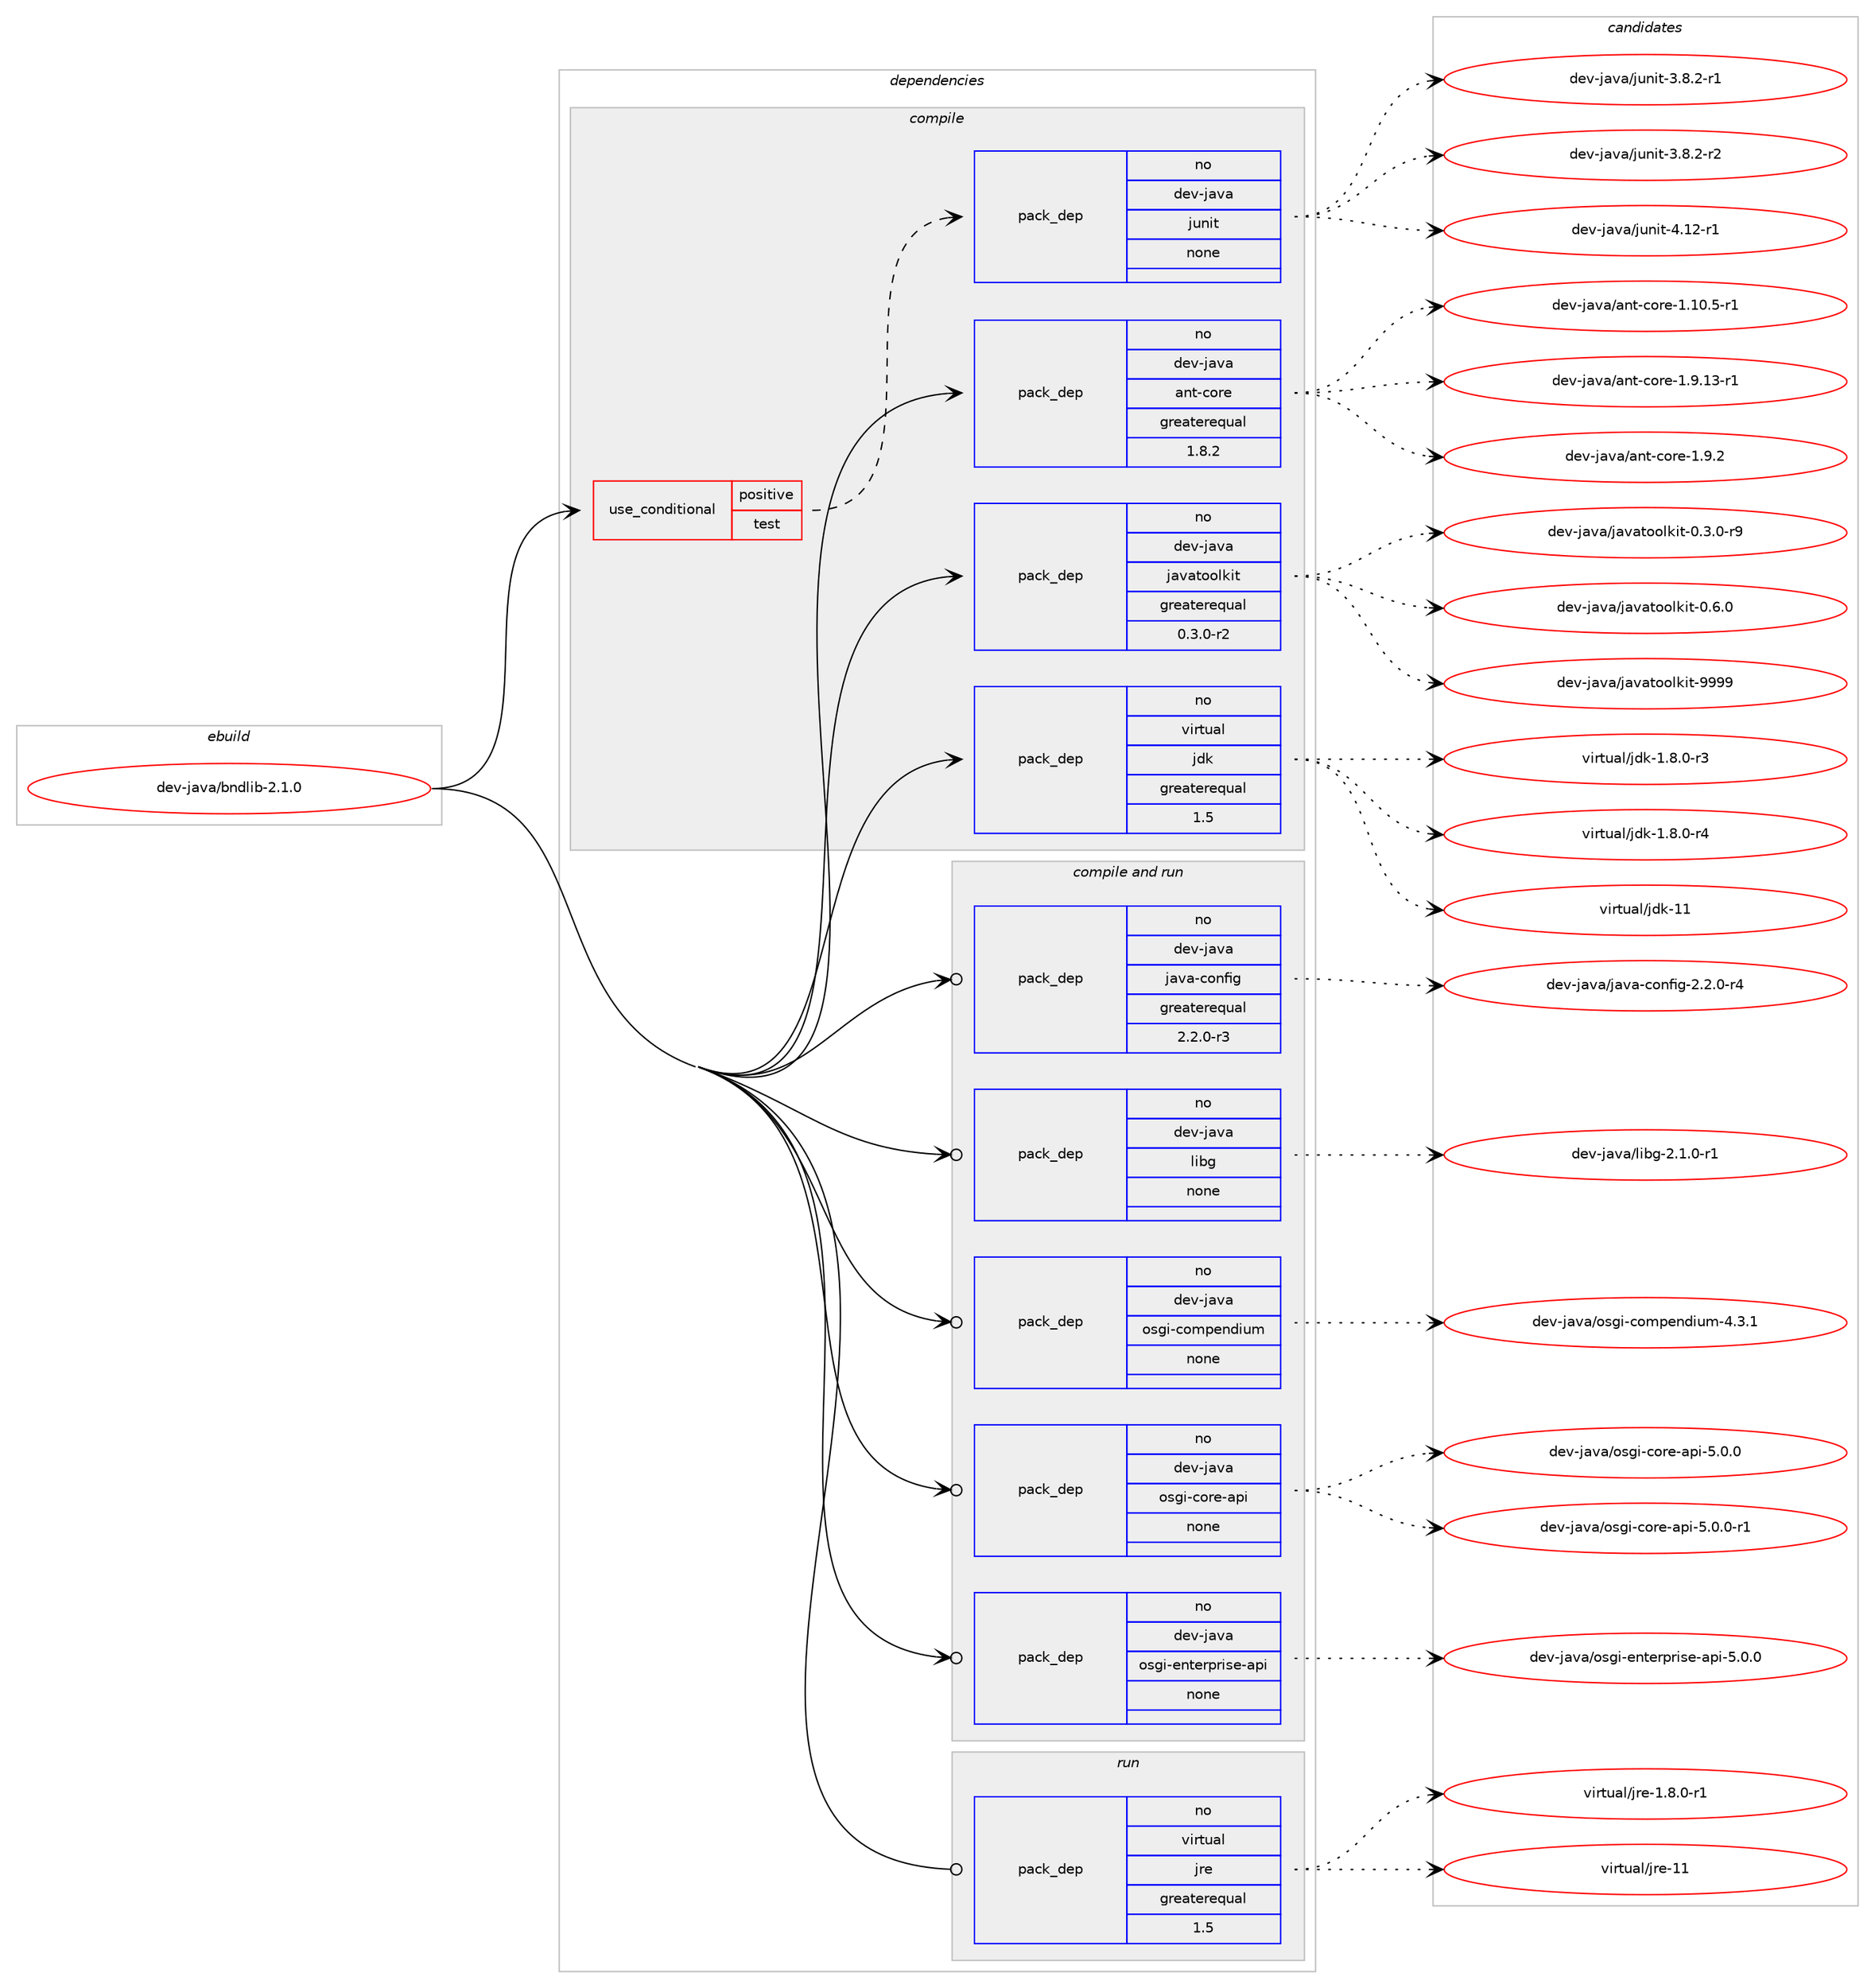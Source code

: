 digraph prolog {

# *************
# Graph options
# *************

newrank=true;
concentrate=true;
compound=true;
graph [rankdir=LR,fontname=Helvetica,fontsize=10,ranksep=1.5];#, ranksep=2.5, nodesep=0.2];
edge  [arrowhead=vee];
node  [fontname=Helvetica,fontsize=10];

# **********
# The ebuild
# **********

subgraph cluster_leftcol {
color=gray;
rank=same;
label=<<i>ebuild</i>>;
id [label="dev-java/bndlib-2.1.0", color=red, width=4, href="../dev-java/bndlib-2.1.0.svg"];
}

# ****************
# The dependencies
# ****************

subgraph cluster_midcol {
color=gray;
label=<<i>dependencies</i>>;
subgraph cluster_compile {
fillcolor="#eeeeee";
style=filled;
label=<<i>compile</i>>;
subgraph cond362472 {
dependency1351451 [label=<<TABLE BORDER="0" CELLBORDER="1" CELLSPACING="0" CELLPADDING="4"><TR><TD ROWSPAN="3" CELLPADDING="10">use_conditional</TD></TR><TR><TD>positive</TD></TR><TR><TD>test</TD></TR></TABLE>>, shape=none, color=red];
subgraph pack966551 {
dependency1351452 [label=<<TABLE BORDER="0" CELLBORDER="1" CELLSPACING="0" CELLPADDING="4" WIDTH="220"><TR><TD ROWSPAN="6" CELLPADDING="30">pack_dep</TD></TR><TR><TD WIDTH="110">no</TD></TR><TR><TD>dev-java</TD></TR><TR><TD>junit</TD></TR><TR><TD>none</TD></TR><TR><TD></TD></TR></TABLE>>, shape=none, color=blue];
}
dependency1351451:e -> dependency1351452:w [weight=20,style="dashed",arrowhead="vee"];
}
id:e -> dependency1351451:w [weight=20,style="solid",arrowhead="vee"];
subgraph pack966552 {
dependency1351453 [label=<<TABLE BORDER="0" CELLBORDER="1" CELLSPACING="0" CELLPADDING="4" WIDTH="220"><TR><TD ROWSPAN="6" CELLPADDING="30">pack_dep</TD></TR><TR><TD WIDTH="110">no</TD></TR><TR><TD>dev-java</TD></TR><TR><TD>ant-core</TD></TR><TR><TD>greaterequal</TD></TR><TR><TD>1.8.2</TD></TR></TABLE>>, shape=none, color=blue];
}
id:e -> dependency1351453:w [weight=20,style="solid",arrowhead="vee"];
subgraph pack966553 {
dependency1351454 [label=<<TABLE BORDER="0" CELLBORDER="1" CELLSPACING="0" CELLPADDING="4" WIDTH="220"><TR><TD ROWSPAN="6" CELLPADDING="30">pack_dep</TD></TR><TR><TD WIDTH="110">no</TD></TR><TR><TD>dev-java</TD></TR><TR><TD>javatoolkit</TD></TR><TR><TD>greaterequal</TD></TR><TR><TD>0.3.0-r2</TD></TR></TABLE>>, shape=none, color=blue];
}
id:e -> dependency1351454:w [weight=20,style="solid",arrowhead="vee"];
subgraph pack966554 {
dependency1351455 [label=<<TABLE BORDER="0" CELLBORDER="1" CELLSPACING="0" CELLPADDING="4" WIDTH="220"><TR><TD ROWSPAN="6" CELLPADDING="30">pack_dep</TD></TR><TR><TD WIDTH="110">no</TD></TR><TR><TD>virtual</TD></TR><TR><TD>jdk</TD></TR><TR><TD>greaterequal</TD></TR><TR><TD>1.5</TD></TR></TABLE>>, shape=none, color=blue];
}
id:e -> dependency1351455:w [weight=20,style="solid",arrowhead="vee"];
}
subgraph cluster_compileandrun {
fillcolor="#eeeeee";
style=filled;
label=<<i>compile and run</i>>;
subgraph pack966555 {
dependency1351456 [label=<<TABLE BORDER="0" CELLBORDER="1" CELLSPACING="0" CELLPADDING="4" WIDTH="220"><TR><TD ROWSPAN="6" CELLPADDING="30">pack_dep</TD></TR><TR><TD WIDTH="110">no</TD></TR><TR><TD>dev-java</TD></TR><TR><TD>java-config</TD></TR><TR><TD>greaterequal</TD></TR><TR><TD>2.2.0-r3</TD></TR></TABLE>>, shape=none, color=blue];
}
id:e -> dependency1351456:w [weight=20,style="solid",arrowhead="odotvee"];
subgraph pack966556 {
dependency1351457 [label=<<TABLE BORDER="0" CELLBORDER="1" CELLSPACING="0" CELLPADDING="4" WIDTH="220"><TR><TD ROWSPAN="6" CELLPADDING="30">pack_dep</TD></TR><TR><TD WIDTH="110">no</TD></TR><TR><TD>dev-java</TD></TR><TR><TD>libg</TD></TR><TR><TD>none</TD></TR><TR><TD></TD></TR></TABLE>>, shape=none, color=blue];
}
id:e -> dependency1351457:w [weight=20,style="solid",arrowhead="odotvee"];
subgraph pack966557 {
dependency1351458 [label=<<TABLE BORDER="0" CELLBORDER="1" CELLSPACING="0" CELLPADDING="4" WIDTH="220"><TR><TD ROWSPAN="6" CELLPADDING="30">pack_dep</TD></TR><TR><TD WIDTH="110">no</TD></TR><TR><TD>dev-java</TD></TR><TR><TD>osgi-compendium</TD></TR><TR><TD>none</TD></TR><TR><TD></TD></TR></TABLE>>, shape=none, color=blue];
}
id:e -> dependency1351458:w [weight=20,style="solid",arrowhead="odotvee"];
subgraph pack966558 {
dependency1351459 [label=<<TABLE BORDER="0" CELLBORDER="1" CELLSPACING="0" CELLPADDING="4" WIDTH="220"><TR><TD ROWSPAN="6" CELLPADDING="30">pack_dep</TD></TR><TR><TD WIDTH="110">no</TD></TR><TR><TD>dev-java</TD></TR><TR><TD>osgi-core-api</TD></TR><TR><TD>none</TD></TR><TR><TD></TD></TR></TABLE>>, shape=none, color=blue];
}
id:e -> dependency1351459:w [weight=20,style="solid",arrowhead="odotvee"];
subgraph pack966559 {
dependency1351460 [label=<<TABLE BORDER="0" CELLBORDER="1" CELLSPACING="0" CELLPADDING="4" WIDTH="220"><TR><TD ROWSPAN="6" CELLPADDING="30">pack_dep</TD></TR><TR><TD WIDTH="110">no</TD></TR><TR><TD>dev-java</TD></TR><TR><TD>osgi-enterprise-api</TD></TR><TR><TD>none</TD></TR><TR><TD></TD></TR></TABLE>>, shape=none, color=blue];
}
id:e -> dependency1351460:w [weight=20,style="solid",arrowhead="odotvee"];
}
subgraph cluster_run {
fillcolor="#eeeeee";
style=filled;
label=<<i>run</i>>;
subgraph pack966560 {
dependency1351461 [label=<<TABLE BORDER="0" CELLBORDER="1" CELLSPACING="0" CELLPADDING="4" WIDTH="220"><TR><TD ROWSPAN="6" CELLPADDING="30">pack_dep</TD></TR><TR><TD WIDTH="110">no</TD></TR><TR><TD>virtual</TD></TR><TR><TD>jre</TD></TR><TR><TD>greaterequal</TD></TR><TR><TD>1.5</TD></TR></TABLE>>, shape=none, color=blue];
}
id:e -> dependency1351461:w [weight=20,style="solid",arrowhead="odot"];
}
}

# **************
# The candidates
# **************

subgraph cluster_choices {
rank=same;
color=gray;
label=<<i>candidates</i>>;

subgraph choice966551 {
color=black;
nodesep=1;
choice100101118451069711897471061171101051164551465646504511449 [label="dev-java/junit-3.8.2-r1", color=red, width=4,href="../dev-java/junit-3.8.2-r1.svg"];
choice100101118451069711897471061171101051164551465646504511450 [label="dev-java/junit-3.8.2-r2", color=red, width=4,href="../dev-java/junit-3.8.2-r2.svg"];
choice1001011184510697118974710611711010511645524649504511449 [label="dev-java/junit-4.12-r1", color=red, width=4,href="../dev-java/junit-4.12-r1.svg"];
dependency1351452:e -> choice100101118451069711897471061171101051164551465646504511449:w [style=dotted,weight="100"];
dependency1351452:e -> choice100101118451069711897471061171101051164551465646504511450:w [style=dotted,weight="100"];
dependency1351452:e -> choice1001011184510697118974710611711010511645524649504511449:w [style=dotted,weight="100"];
}
subgraph choice966552 {
color=black;
nodesep=1;
choice10010111845106971189747971101164599111114101454946494846534511449 [label="dev-java/ant-core-1.10.5-r1", color=red, width=4,href="../dev-java/ant-core-1.10.5-r1.svg"];
choice10010111845106971189747971101164599111114101454946574649514511449 [label="dev-java/ant-core-1.9.13-r1", color=red, width=4,href="../dev-java/ant-core-1.9.13-r1.svg"];
choice10010111845106971189747971101164599111114101454946574650 [label="dev-java/ant-core-1.9.2", color=red, width=4,href="../dev-java/ant-core-1.9.2.svg"];
dependency1351453:e -> choice10010111845106971189747971101164599111114101454946494846534511449:w [style=dotted,weight="100"];
dependency1351453:e -> choice10010111845106971189747971101164599111114101454946574649514511449:w [style=dotted,weight="100"];
dependency1351453:e -> choice10010111845106971189747971101164599111114101454946574650:w [style=dotted,weight="100"];
}
subgraph choice966553 {
color=black;
nodesep=1;
choice1001011184510697118974710697118971161111111081071051164548465146484511457 [label="dev-java/javatoolkit-0.3.0-r9", color=red, width=4,href="../dev-java/javatoolkit-0.3.0-r9.svg"];
choice100101118451069711897471069711897116111111108107105116454846544648 [label="dev-java/javatoolkit-0.6.0", color=red, width=4,href="../dev-java/javatoolkit-0.6.0.svg"];
choice1001011184510697118974710697118971161111111081071051164557575757 [label="dev-java/javatoolkit-9999", color=red, width=4,href="../dev-java/javatoolkit-9999.svg"];
dependency1351454:e -> choice1001011184510697118974710697118971161111111081071051164548465146484511457:w [style=dotted,weight="100"];
dependency1351454:e -> choice100101118451069711897471069711897116111111108107105116454846544648:w [style=dotted,weight="100"];
dependency1351454:e -> choice1001011184510697118974710697118971161111111081071051164557575757:w [style=dotted,weight="100"];
}
subgraph choice966554 {
color=black;
nodesep=1;
choice11810511411611797108471061001074549465646484511451 [label="virtual/jdk-1.8.0-r3", color=red, width=4,href="../virtual/jdk-1.8.0-r3.svg"];
choice11810511411611797108471061001074549465646484511452 [label="virtual/jdk-1.8.0-r4", color=red, width=4,href="../virtual/jdk-1.8.0-r4.svg"];
choice1181051141161179710847106100107454949 [label="virtual/jdk-11", color=red, width=4,href="../virtual/jdk-11.svg"];
dependency1351455:e -> choice11810511411611797108471061001074549465646484511451:w [style=dotted,weight="100"];
dependency1351455:e -> choice11810511411611797108471061001074549465646484511452:w [style=dotted,weight="100"];
dependency1351455:e -> choice1181051141161179710847106100107454949:w [style=dotted,weight="100"];
}
subgraph choice966555 {
color=black;
nodesep=1;
choice10010111845106971189747106971189745991111101021051034550465046484511452 [label="dev-java/java-config-2.2.0-r4", color=red, width=4,href="../dev-java/java-config-2.2.0-r4.svg"];
dependency1351456:e -> choice10010111845106971189747106971189745991111101021051034550465046484511452:w [style=dotted,weight="100"];
}
subgraph choice966556 {
color=black;
nodesep=1;
choice10010111845106971189747108105981034550464946484511449 [label="dev-java/libg-2.1.0-r1", color=red, width=4,href="../dev-java/libg-2.1.0-r1.svg"];
dependency1351457:e -> choice10010111845106971189747108105981034550464946484511449:w [style=dotted,weight="100"];
}
subgraph choice966557 {
color=black;
nodesep=1;
choice100101118451069711897471111151031054599111109112101110100105117109455246514649 [label="dev-java/osgi-compendium-4.3.1", color=red, width=4,href="../dev-java/osgi-compendium-4.3.1.svg"];
dependency1351458:e -> choice100101118451069711897471111151031054599111109112101110100105117109455246514649:w [style=dotted,weight="100"];
}
subgraph choice966558 {
color=black;
nodesep=1;
choice1001011184510697118974711111510310545991111141014597112105455346484648 [label="dev-java/osgi-core-api-5.0.0", color=red, width=4,href="../dev-java/osgi-core-api-5.0.0.svg"];
choice10010111845106971189747111115103105459911111410145971121054553464846484511449 [label="dev-java/osgi-core-api-5.0.0-r1", color=red, width=4,href="../dev-java/osgi-core-api-5.0.0-r1.svg"];
dependency1351459:e -> choice1001011184510697118974711111510310545991111141014597112105455346484648:w [style=dotted,weight="100"];
dependency1351459:e -> choice10010111845106971189747111115103105459911111410145971121054553464846484511449:w [style=dotted,weight="100"];
}
subgraph choice966559 {
color=black;
nodesep=1;
choice10010111845106971189747111115103105451011101161011141121141051151014597112105455346484648 [label="dev-java/osgi-enterprise-api-5.0.0", color=red, width=4,href="../dev-java/osgi-enterprise-api-5.0.0.svg"];
dependency1351460:e -> choice10010111845106971189747111115103105451011101161011141121141051151014597112105455346484648:w [style=dotted,weight="100"];
}
subgraph choice966560 {
color=black;
nodesep=1;
choice11810511411611797108471061141014549465646484511449 [label="virtual/jre-1.8.0-r1", color=red, width=4,href="../virtual/jre-1.8.0-r1.svg"];
choice1181051141161179710847106114101454949 [label="virtual/jre-11", color=red, width=4,href="../virtual/jre-11.svg"];
dependency1351461:e -> choice11810511411611797108471061141014549465646484511449:w [style=dotted,weight="100"];
dependency1351461:e -> choice1181051141161179710847106114101454949:w [style=dotted,weight="100"];
}
}

}
